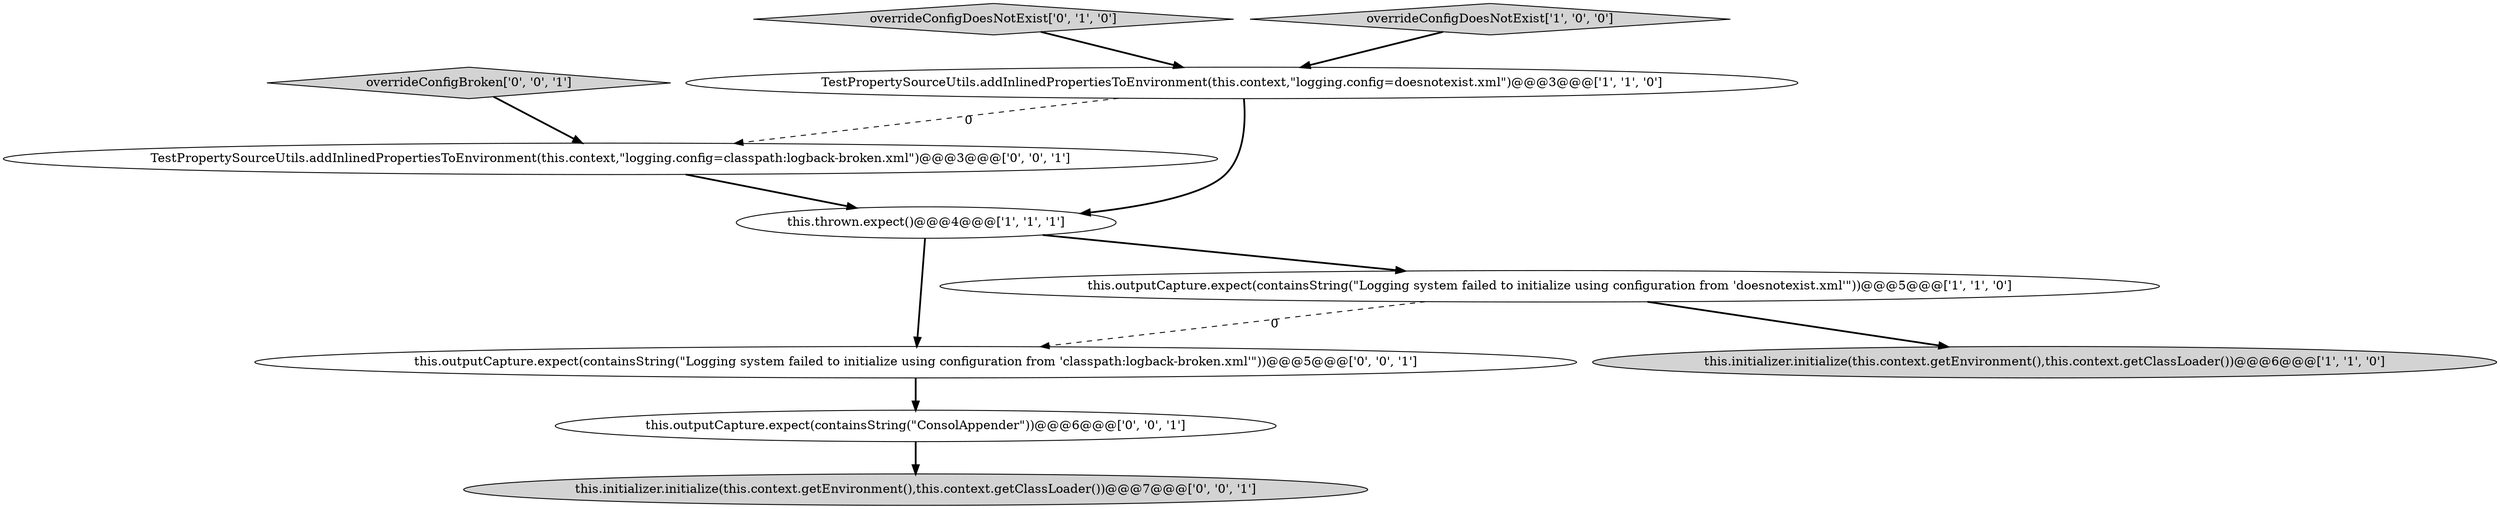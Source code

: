 digraph {
0 [style = filled, label = "TestPropertySourceUtils.addInlinedPropertiesToEnvironment(this.context,\"logging.config=doesnotexist.xml\")@@@3@@@['1', '1', '0']", fillcolor = white, shape = ellipse image = "AAA0AAABBB1BBB"];
1 [style = filled, label = "this.initializer.initialize(this.context.getEnvironment(),this.context.getClassLoader())@@@6@@@['1', '1', '0']", fillcolor = lightgray, shape = ellipse image = "AAA0AAABBB1BBB"];
6 [style = filled, label = "this.initializer.initialize(this.context.getEnvironment(),this.context.getClassLoader())@@@7@@@['0', '0', '1']", fillcolor = lightgray, shape = ellipse image = "AAA0AAABBB3BBB"];
7 [style = filled, label = "this.outputCapture.expect(containsString(\"ConsolAppender\"))@@@6@@@['0', '0', '1']", fillcolor = white, shape = ellipse image = "AAA0AAABBB3BBB"];
8 [style = filled, label = "this.outputCapture.expect(containsString(\"Logging system failed to initialize using configuration from 'classpath:logback-broken.xml'\"))@@@5@@@['0', '0', '1']", fillcolor = white, shape = ellipse image = "AAA0AAABBB3BBB"];
2 [style = filled, label = "this.thrown.expect()@@@4@@@['1', '1', '1']", fillcolor = white, shape = ellipse image = "AAA0AAABBB1BBB"];
9 [style = filled, label = "overrideConfigBroken['0', '0', '1']", fillcolor = lightgray, shape = diamond image = "AAA0AAABBB3BBB"];
10 [style = filled, label = "TestPropertySourceUtils.addInlinedPropertiesToEnvironment(this.context,\"logging.config=classpath:logback-broken.xml\")@@@3@@@['0', '0', '1']", fillcolor = white, shape = ellipse image = "AAA0AAABBB3BBB"];
5 [style = filled, label = "overrideConfigDoesNotExist['0', '1', '0']", fillcolor = lightgray, shape = diamond image = "AAA0AAABBB2BBB"];
4 [style = filled, label = "overrideConfigDoesNotExist['1', '0', '0']", fillcolor = lightgray, shape = diamond image = "AAA0AAABBB1BBB"];
3 [style = filled, label = "this.outputCapture.expect(containsString(\"Logging system failed to initialize using configuration from 'doesnotexist.xml'\"))@@@5@@@['1', '1', '0']", fillcolor = white, shape = ellipse image = "AAA0AAABBB1BBB"];
8->7 [style = bold, label=""];
3->8 [style = dashed, label="0"];
10->2 [style = bold, label=""];
7->6 [style = bold, label=""];
9->10 [style = bold, label=""];
5->0 [style = bold, label=""];
3->1 [style = bold, label=""];
2->8 [style = bold, label=""];
0->10 [style = dashed, label="0"];
2->3 [style = bold, label=""];
4->0 [style = bold, label=""];
0->2 [style = bold, label=""];
}
